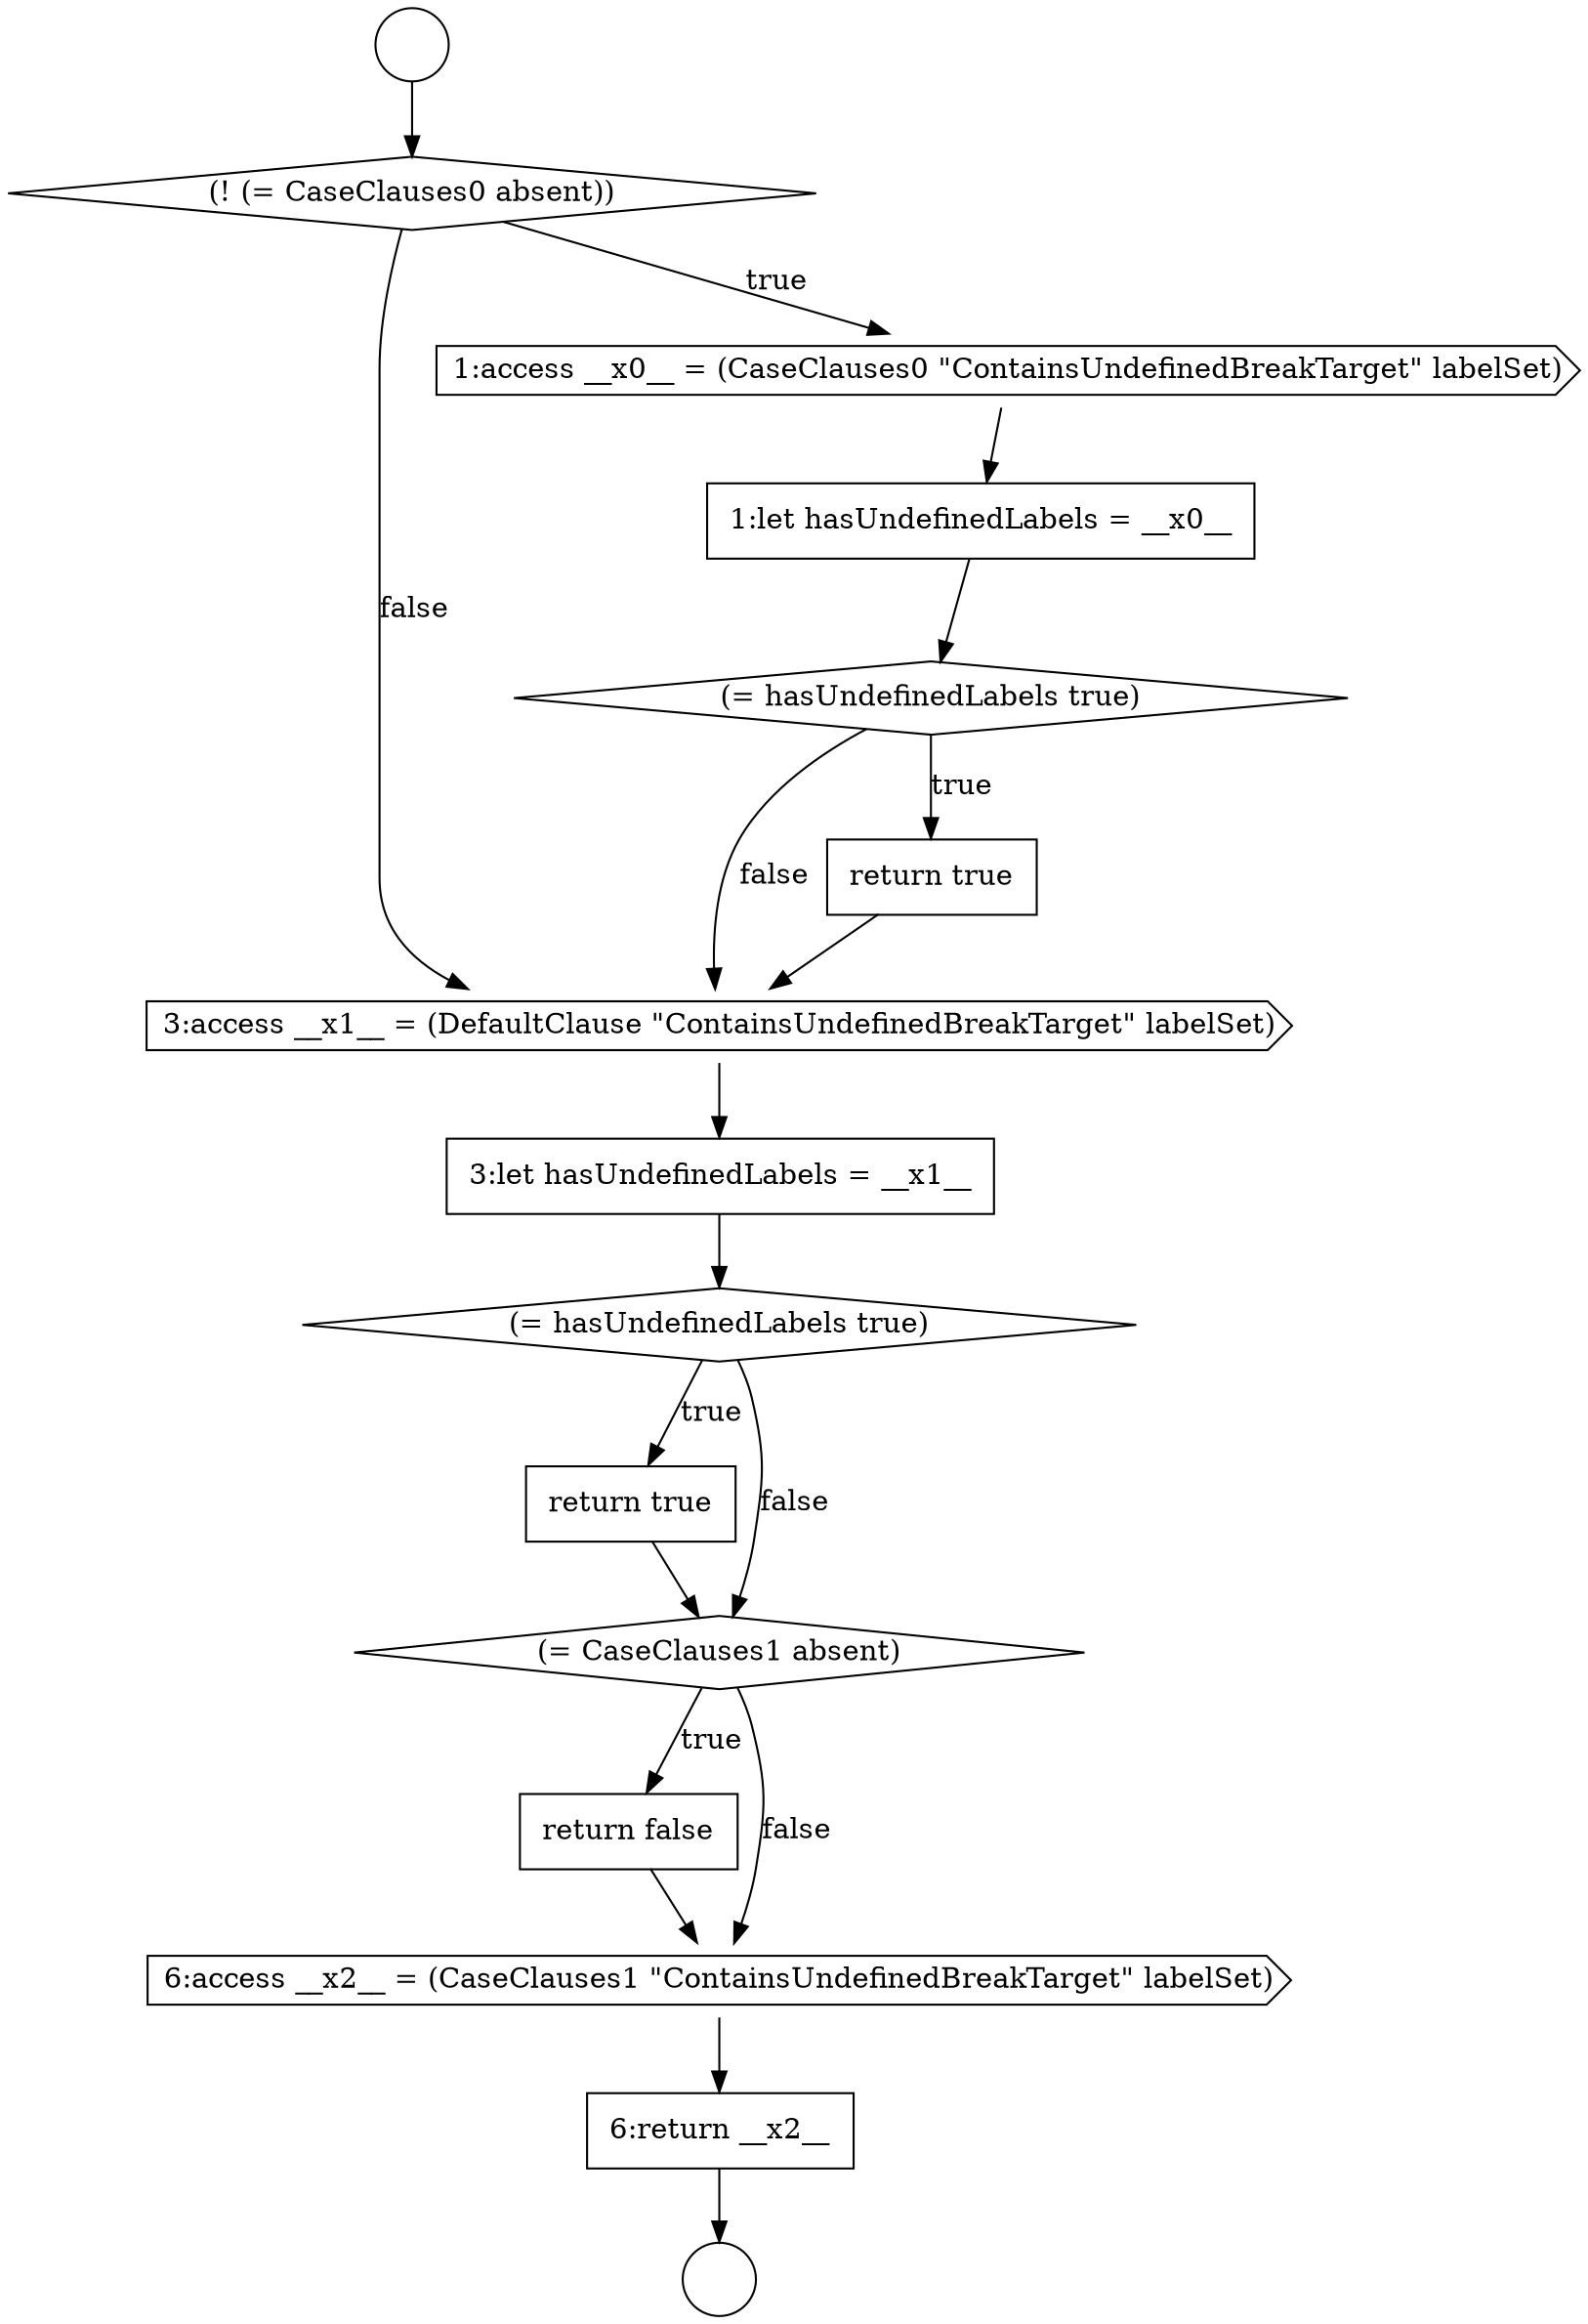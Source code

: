 digraph {
  node8005 [shape=none, margin=0, label=<<font color="black">
    <table border="0" cellborder="1" cellspacing="0" cellpadding="10">
      <tr><td align="left">3:let hasUndefinedLabels = __x1__</td></tr>
    </table>
  </font>> color="black" fillcolor="white" style=filled]
  node7997 [shape=circle label=" " color="black" fillcolor="white" style=filled]
  node8001 [shape=none, margin=0, label=<<font color="black">
    <table border="0" cellborder="1" cellspacing="0" cellpadding="10">
      <tr><td align="left">1:let hasUndefinedLabels = __x0__</td></tr>
    </table>
  </font>> color="black" fillcolor="white" style=filled]
  node7999 [shape=diamond, label=<<font color="black">(! (= CaseClauses0 absent))</font>> color="black" fillcolor="white" style=filled]
  node8009 [shape=none, margin=0, label=<<font color="black">
    <table border="0" cellborder="1" cellspacing="0" cellpadding="10">
      <tr><td align="left">return false</td></tr>
    </table>
  </font>> color="black" fillcolor="white" style=filled]
  node8004 [shape=cds, label=<<font color="black">3:access __x1__ = (DefaultClause &quot;ContainsUndefinedBreakTarget&quot; labelSet)</font>> color="black" fillcolor="white" style=filled]
  node8007 [shape=none, margin=0, label=<<font color="black">
    <table border="0" cellborder="1" cellspacing="0" cellpadding="10">
      <tr><td align="left">return true</td></tr>
    </table>
  </font>> color="black" fillcolor="white" style=filled]
  node8003 [shape=none, margin=0, label=<<font color="black">
    <table border="0" cellborder="1" cellspacing="0" cellpadding="10">
      <tr><td align="left">return true</td></tr>
    </table>
  </font>> color="black" fillcolor="white" style=filled]
  node8011 [shape=none, margin=0, label=<<font color="black">
    <table border="0" cellborder="1" cellspacing="0" cellpadding="10">
      <tr><td align="left">6:return __x2__</td></tr>
    </table>
  </font>> color="black" fillcolor="white" style=filled]
  node8002 [shape=diamond, label=<<font color="black">(= hasUndefinedLabels true)</font>> color="black" fillcolor="white" style=filled]
  node8006 [shape=diamond, label=<<font color="black">(= hasUndefinedLabels true)</font>> color="black" fillcolor="white" style=filled]
  node7998 [shape=circle label=" " color="black" fillcolor="white" style=filled]
  node8008 [shape=diamond, label=<<font color="black">(= CaseClauses1 absent)</font>> color="black" fillcolor="white" style=filled]
  node8000 [shape=cds, label=<<font color="black">1:access __x0__ = (CaseClauses0 &quot;ContainsUndefinedBreakTarget&quot; labelSet)</font>> color="black" fillcolor="white" style=filled]
  node8010 [shape=cds, label=<<font color="black">6:access __x2__ = (CaseClauses1 &quot;ContainsUndefinedBreakTarget&quot; labelSet)</font>> color="black" fillcolor="white" style=filled]
  node8009 -> node8010 [ color="black"]
  node8004 -> node8005 [ color="black"]
  node7997 -> node7999 [ color="black"]
  node8007 -> node8008 [ color="black"]
  node8002 -> node8003 [label=<<font color="black">true</font>> color="black"]
  node8002 -> node8004 [label=<<font color="black">false</font>> color="black"]
  node8008 -> node8009 [label=<<font color="black">true</font>> color="black"]
  node8008 -> node8010 [label=<<font color="black">false</font>> color="black"]
  node8001 -> node8002 [ color="black"]
  node8011 -> node7998 [ color="black"]
  node8003 -> node8004 [ color="black"]
  node8000 -> node8001 [ color="black"]
  node8006 -> node8007 [label=<<font color="black">true</font>> color="black"]
  node8006 -> node8008 [label=<<font color="black">false</font>> color="black"]
  node8005 -> node8006 [ color="black"]
  node8010 -> node8011 [ color="black"]
  node7999 -> node8000 [label=<<font color="black">true</font>> color="black"]
  node7999 -> node8004 [label=<<font color="black">false</font>> color="black"]
}
